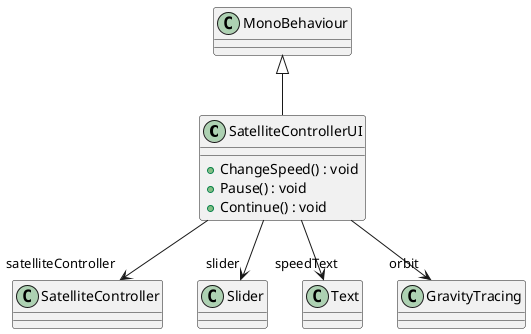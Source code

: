 @startuml
class SatelliteControllerUI {
    + ChangeSpeed() : void
    + Pause() : void
    + Continue() : void
}
MonoBehaviour <|-- SatelliteControllerUI
SatelliteControllerUI --> "satelliteController" SatelliteController
SatelliteControllerUI --> "slider" Slider
SatelliteControllerUI --> "speedText" Text
SatelliteControllerUI --> "orbit" GravityTracing
@enduml
